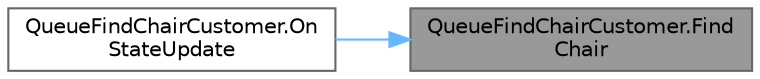 digraph "QueueFindChairCustomer.FindChair"
{
 // LATEX_PDF_SIZE
  bgcolor="transparent";
  edge [fontname=Helvetica,fontsize=10,labelfontname=Helvetica,labelfontsize=10];
  node [fontname=Helvetica,fontsize=10,shape=box,height=0.2,width=0.4];
  rankdir="RL";
  Node1 [id="Node000001",label="QueueFindChairCustomer.Find\lChair",height=0.2,width=0.4,color="gray40", fillcolor="grey60", style="filled", fontcolor="black",tooltip=" "];
  Node1 -> Node2 [id="edge1_Node000001_Node000002",dir="back",color="steelblue1",style="solid",tooltip=" "];
  Node2 [id="Node000002",label="QueueFindChairCustomer.On\lStateUpdate",height=0.2,width=0.4,color="grey40", fillcolor="white", style="filled",URL="$class_queue_find_chair_customer.html#a476c0b95b05d57e13024e78fe60a88dd",tooltip=" "];
}
